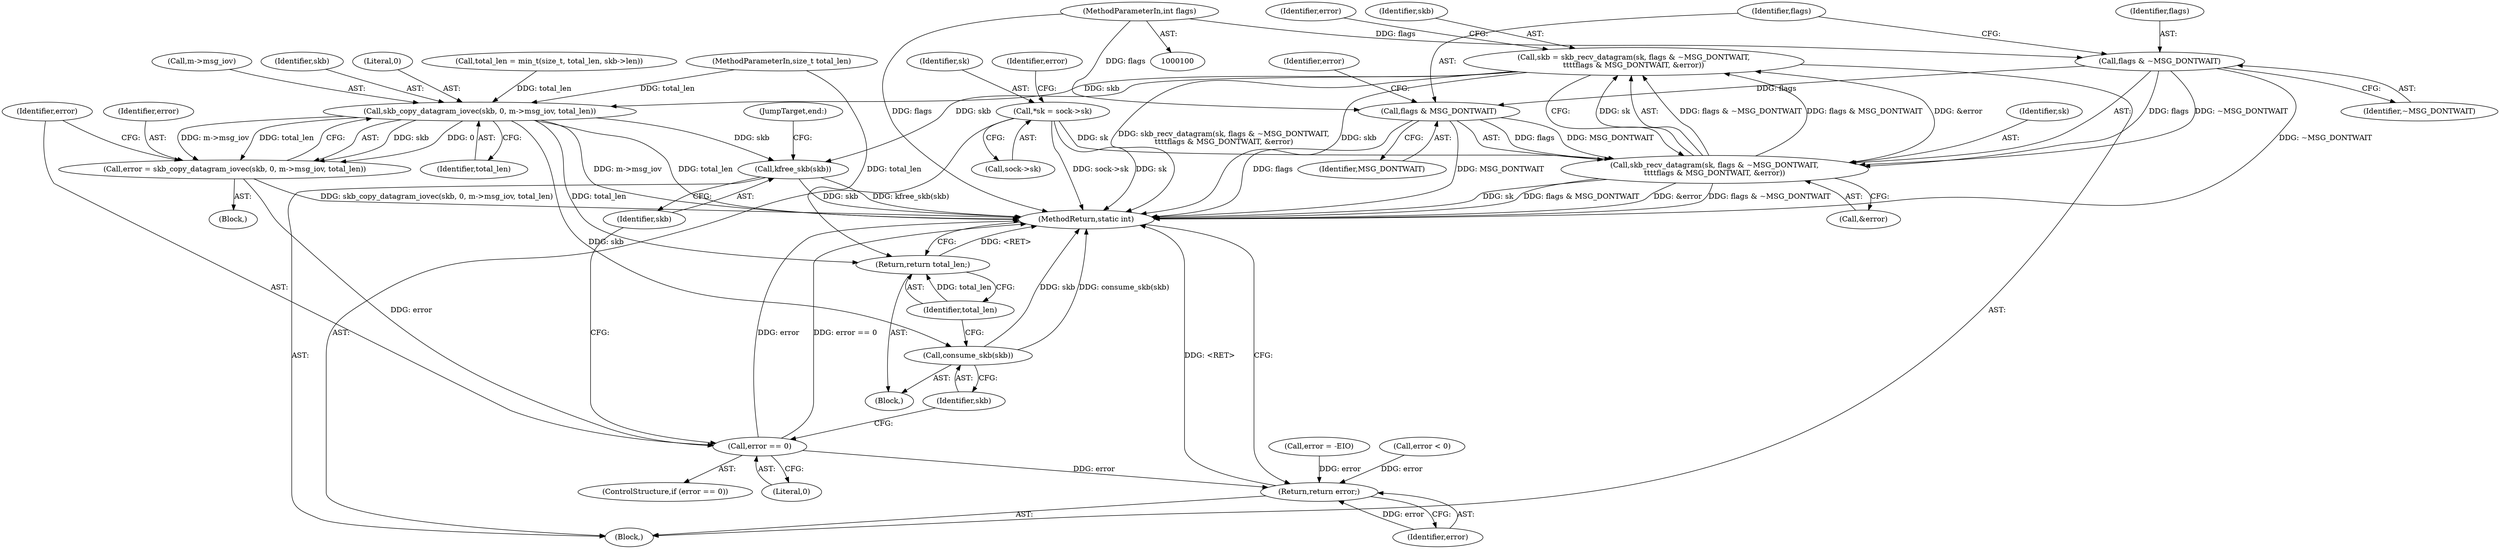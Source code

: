 digraph "0_linux_f3d3342602f8bcbf37d7c46641cb9bca7618eb1c_2@API" {
"1000130" [label="(Call,skb = skb_recv_datagram(sk, flags & ~MSG_DONTWAIT,\n\t\t\t\tflags & MSG_DONTWAIT, &error))"];
"1000132" [label="(Call,skb_recv_datagram(sk, flags & ~MSG_DONTWAIT,\n\t\t\t\tflags & MSG_DONTWAIT, &error))"];
"1000108" [label="(Call,*sk = sock->sk)"];
"1000134" [label="(Call,flags & ~MSG_DONTWAIT)"];
"1000105" [label="(MethodParameterIn,int flags)"];
"1000137" [label="(Call,flags & MSG_DONTWAIT)"];
"1000160" [label="(Call,skb_copy_datagram_iovec(skb, 0, m->msg_iov, total_len))"];
"1000158" [label="(Call,error = skb_copy_datagram_iovec(skb, 0, m->msg_iov, total_len))"];
"1000168" [label="(Call,error == 0)"];
"1000179" [label="(Return,return error;)"];
"1000172" [label="(Call,consume_skb(skb))"];
"1000174" [label="(Return,return total_len;)"];
"1000176" [label="(Call,kfree_skb(skb))"];
"1000160" [label="(Call,skb_copy_datagram_iovec(skb, 0, m->msg_iov, total_len))"];
"1000166" [label="(Identifier,total_len)"];
"1000135" [label="(Identifier,flags)"];
"1000138" [label="(Identifier,flags)"];
"1000104" [label="(MethodParameterIn,size_t total_len)"];
"1000150" [label="(Call,total_len = min_t(size_t, total_len, skb->len))"];
"1000116" [label="(Identifier,error)"];
"1000158" [label="(Call,error = skb_copy_datagram_iovec(skb, 0, m->msg_iov, total_len))"];
"1000163" [label="(Call,m->msg_iov)"];
"1000161" [label="(Identifier,skb)"];
"1000175" [label="(Identifier,total_len)"];
"1000132" [label="(Call,skb_recv_datagram(sk, flags & ~MSG_DONTWAIT,\n\t\t\t\tflags & MSG_DONTWAIT, &error))"];
"1000162" [label="(Literal,0)"];
"1000130" [label="(Call,skb = skb_recv_datagram(sk, flags & ~MSG_DONTWAIT,\n\t\t\t\tflags & MSG_DONTWAIT, &error))"];
"1000176" [label="(Call,kfree_skb(skb))"];
"1000108" [label="(Call,*sk = sock->sk)"];
"1000177" [label="(Identifier,skb)"];
"1000169" [label="(Identifier,error)"];
"1000179" [label="(Return,return error;)"];
"1000109" [label="(Identifier,sk)"];
"1000136" [label="(Identifier,~MSG_DONTWAIT)"];
"1000125" [label="(Call,error = -EIO)"];
"1000170" [label="(Literal,0)"];
"1000168" [label="(Call,error == 0)"];
"1000140" [label="(Call,&error)"];
"1000143" [label="(Call,error < 0)"];
"1000181" [label="(MethodReturn,static int)"];
"1000167" [label="(ControlStructure,if (error == 0))"];
"1000134" [label="(Call,flags & ~MSG_DONTWAIT)"];
"1000159" [label="(Identifier,error)"];
"1000131" [label="(Identifier,skb)"];
"1000174" [label="(Return,return total_len;)"];
"1000149" [label="(Block,)"];
"1000133" [label="(Identifier,sk)"];
"1000110" [label="(Call,sock->sk)"];
"1000178" [label="(JumpTarget,end:)"];
"1000172" [label="(Call,consume_skb(skb))"];
"1000141" [label="(Identifier,error)"];
"1000173" [label="(Identifier,skb)"];
"1000180" [label="(Identifier,error)"];
"1000105" [label="(MethodParameterIn,int flags)"];
"1000139" [label="(Identifier,MSG_DONTWAIT)"];
"1000106" [label="(Block,)"];
"1000144" [label="(Identifier,error)"];
"1000137" [label="(Call,flags & MSG_DONTWAIT)"];
"1000171" [label="(Block,)"];
"1000130" -> "1000106"  [label="AST: "];
"1000130" -> "1000132"  [label="CFG: "];
"1000131" -> "1000130"  [label="AST: "];
"1000132" -> "1000130"  [label="AST: "];
"1000144" -> "1000130"  [label="CFG: "];
"1000130" -> "1000181"  [label="DDG: skb"];
"1000130" -> "1000181"  [label="DDG: skb_recv_datagram(sk, flags & ~MSG_DONTWAIT,\n\t\t\t\tflags & MSG_DONTWAIT, &error)"];
"1000132" -> "1000130"  [label="DDG: sk"];
"1000132" -> "1000130"  [label="DDG: flags & ~MSG_DONTWAIT"];
"1000132" -> "1000130"  [label="DDG: flags & MSG_DONTWAIT"];
"1000132" -> "1000130"  [label="DDG: &error"];
"1000130" -> "1000160"  [label="DDG: skb"];
"1000130" -> "1000176"  [label="DDG: skb"];
"1000132" -> "1000140"  [label="CFG: "];
"1000133" -> "1000132"  [label="AST: "];
"1000134" -> "1000132"  [label="AST: "];
"1000137" -> "1000132"  [label="AST: "];
"1000140" -> "1000132"  [label="AST: "];
"1000132" -> "1000181"  [label="DDG: &error"];
"1000132" -> "1000181"  [label="DDG: flags & ~MSG_DONTWAIT"];
"1000132" -> "1000181"  [label="DDG: sk"];
"1000132" -> "1000181"  [label="DDG: flags & MSG_DONTWAIT"];
"1000108" -> "1000132"  [label="DDG: sk"];
"1000134" -> "1000132"  [label="DDG: flags"];
"1000134" -> "1000132"  [label="DDG: ~MSG_DONTWAIT"];
"1000137" -> "1000132"  [label="DDG: flags"];
"1000137" -> "1000132"  [label="DDG: MSG_DONTWAIT"];
"1000108" -> "1000106"  [label="AST: "];
"1000108" -> "1000110"  [label="CFG: "];
"1000109" -> "1000108"  [label="AST: "];
"1000110" -> "1000108"  [label="AST: "];
"1000116" -> "1000108"  [label="CFG: "];
"1000108" -> "1000181"  [label="DDG: sock->sk"];
"1000108" -> "1000181"  [label="DDG: sk"];
"1000134" -> "1000136"  [label="CFG: "];
"1000135" -> "1000134"  [label="AST: "];
"1000136" -> "1000134"  [label="AST: "];
"1000138" -> "1000134"  [label="CFG: "];
"1000134" -> "1000181"  [label="DDG: ~MSG_DONTWAIT"];
"1000105" -> "1000134"  [label="DDG: flags"];
"1000134" -> "1000137"  [label="DDG: flags"];
"1000105" -> "1000100"  [label="AST: "];
"1000105" -> "1000181"  [label="DDG: flags"];
"1000105" -> "1000137"  [label="DDG: flags"];
"1000137" -> "1000139"  [label="CFG: "];
"1000138" -> "1000137"  [label="AST: "];
"1000139" -> "1000137"  [label="AST: "];
"1000141" -> "1000137"  [label="CFG: "];
"1000137" -> "1000181"  [label="DDG: MSG_DONTWAIT"];
"1000137" -> "1000181"  [label="DDG: flags"];
"1000160" -> "1000158"  [label="AST: "];
"1000160" -> "1000166"  [label="CFG: "];
"1000161" -> "1000160"  [label="AST: "];
"1000162" -> "1000160"  [label="AST: "];
"1000163" -> "1000160"  [label="AST: "];
"1000166" -> "1000160"  [label="AST: "];
"1000158" -> "1000160"  [label="CFG: "];
"1000160" -> "1000181"  [label="DDG: m->msg_iov"];
"1000160" -> "1000181"  [label="DDG: total_len"];
"1000160" -> "1000158"  [label="DDG: skb"];
"1000160" -> "1000158"  [label="DDG: 0"];
"1000160" -> "1000158"  [label="DDG: m->msg_iov"];
"1000160" -> "1000158"  [label="DDG: total_len"];
"1000150" -> "1000160"  [label="DDG: total_len"];
"1000104" -> "1000160"  [label="DDG: total_len"];
"1000160" -> "1000172"  [label="DDG: skb"];
"1000160" -> "1000174"  [label="DDG: total_len"];
"1000160" -> "1000176"  [label="DDG: skb"];
"1000158" -> "1000149"  [label="AST: "];
"1000159" -> "1000158"  [label="AST: "];
"1000169" -> "1000158"  [label="CFG: "];
"1000158" -> "1000181"  [label="DDG: skb_copy_datagram_iovec(skb, 0, m->msg_iov, total_len)"];
"1000158" -> "1000168"  [label="DDG: error"];
"1000168" -> "1000167"  [label="AST: "];
"1000168" -> "1000170"  [label="CFG: "];
"1000169" -> "1000168"  [label="AST: "];
"1000170" -> "1000168"  [label="AST: "];
"1000173" -> "1000168"  [label="CFG: "];
"1000177" -> "1000168"  [label="CFG: "];
"1000168" -> "1000181"  [label="DDG: error"];
"1000168" -> "1000181"  [label="DDG: error == 0"];
"1000168" -> "1000179"  [label="DDG: error"];
"1000179" -> "1000106"  [label="AST: "];
"1000179" -> "1000180"  [label="CFG: "];
"1000180" -> "1000179"  [label="AST: "];
"1000181" -> "1000179"  [label="CFG: "];
"1000179" -> "1000181"  [label="DDG: <RET>"];
"1000180" -> "1000179"  [label="DDG: error"];
"1000125" -> "1000179"  [label="DDG: error"];
"1000143" -> "1000179"  [label="DDG: error"];
"1000172" -> "1000171"  [label="AST: "];
"1000172" -> "1000173"  [label="CFG: "];
"1000173" -> "1000172"  [label="AST: "];
"1000175" -> "1000172"  [label="CFG: "];
"1000172" -> "1000181"  [label="DDG: consume_skb(skb)"];
"1000172" -> "1000181"  [label="DDG: skb"];
"1000174" -> "1000171"  [label="AST: "];
"1000174" -> "1000175"  [label="CFG: "];
"1000175" -> "1000174"  [label="AST: "];
"1000181" -> "1000174"  [label="CFG: "];
"1000174" -> "1000181"  [label="DDG: <RET>"];
"1000175" -> "1000174"  [label="DDG: total_len"];
"1000104" -> "1000174"  [label="DDG: total_len"];
"1000176" -> "1000106"  [label="AST: "];
"1000176" -> "1000177"  [label="CFG: "];
"1000177" -> "1000176"  [label="AST: "];
"1000178" -> "1000176"  [label="CFG: "];
"1000176" -> "1000181"  [label="DDG: kfree_skb(skb)"];
"1000176" -> "1000181"  [label="DDG: skb"];
}
